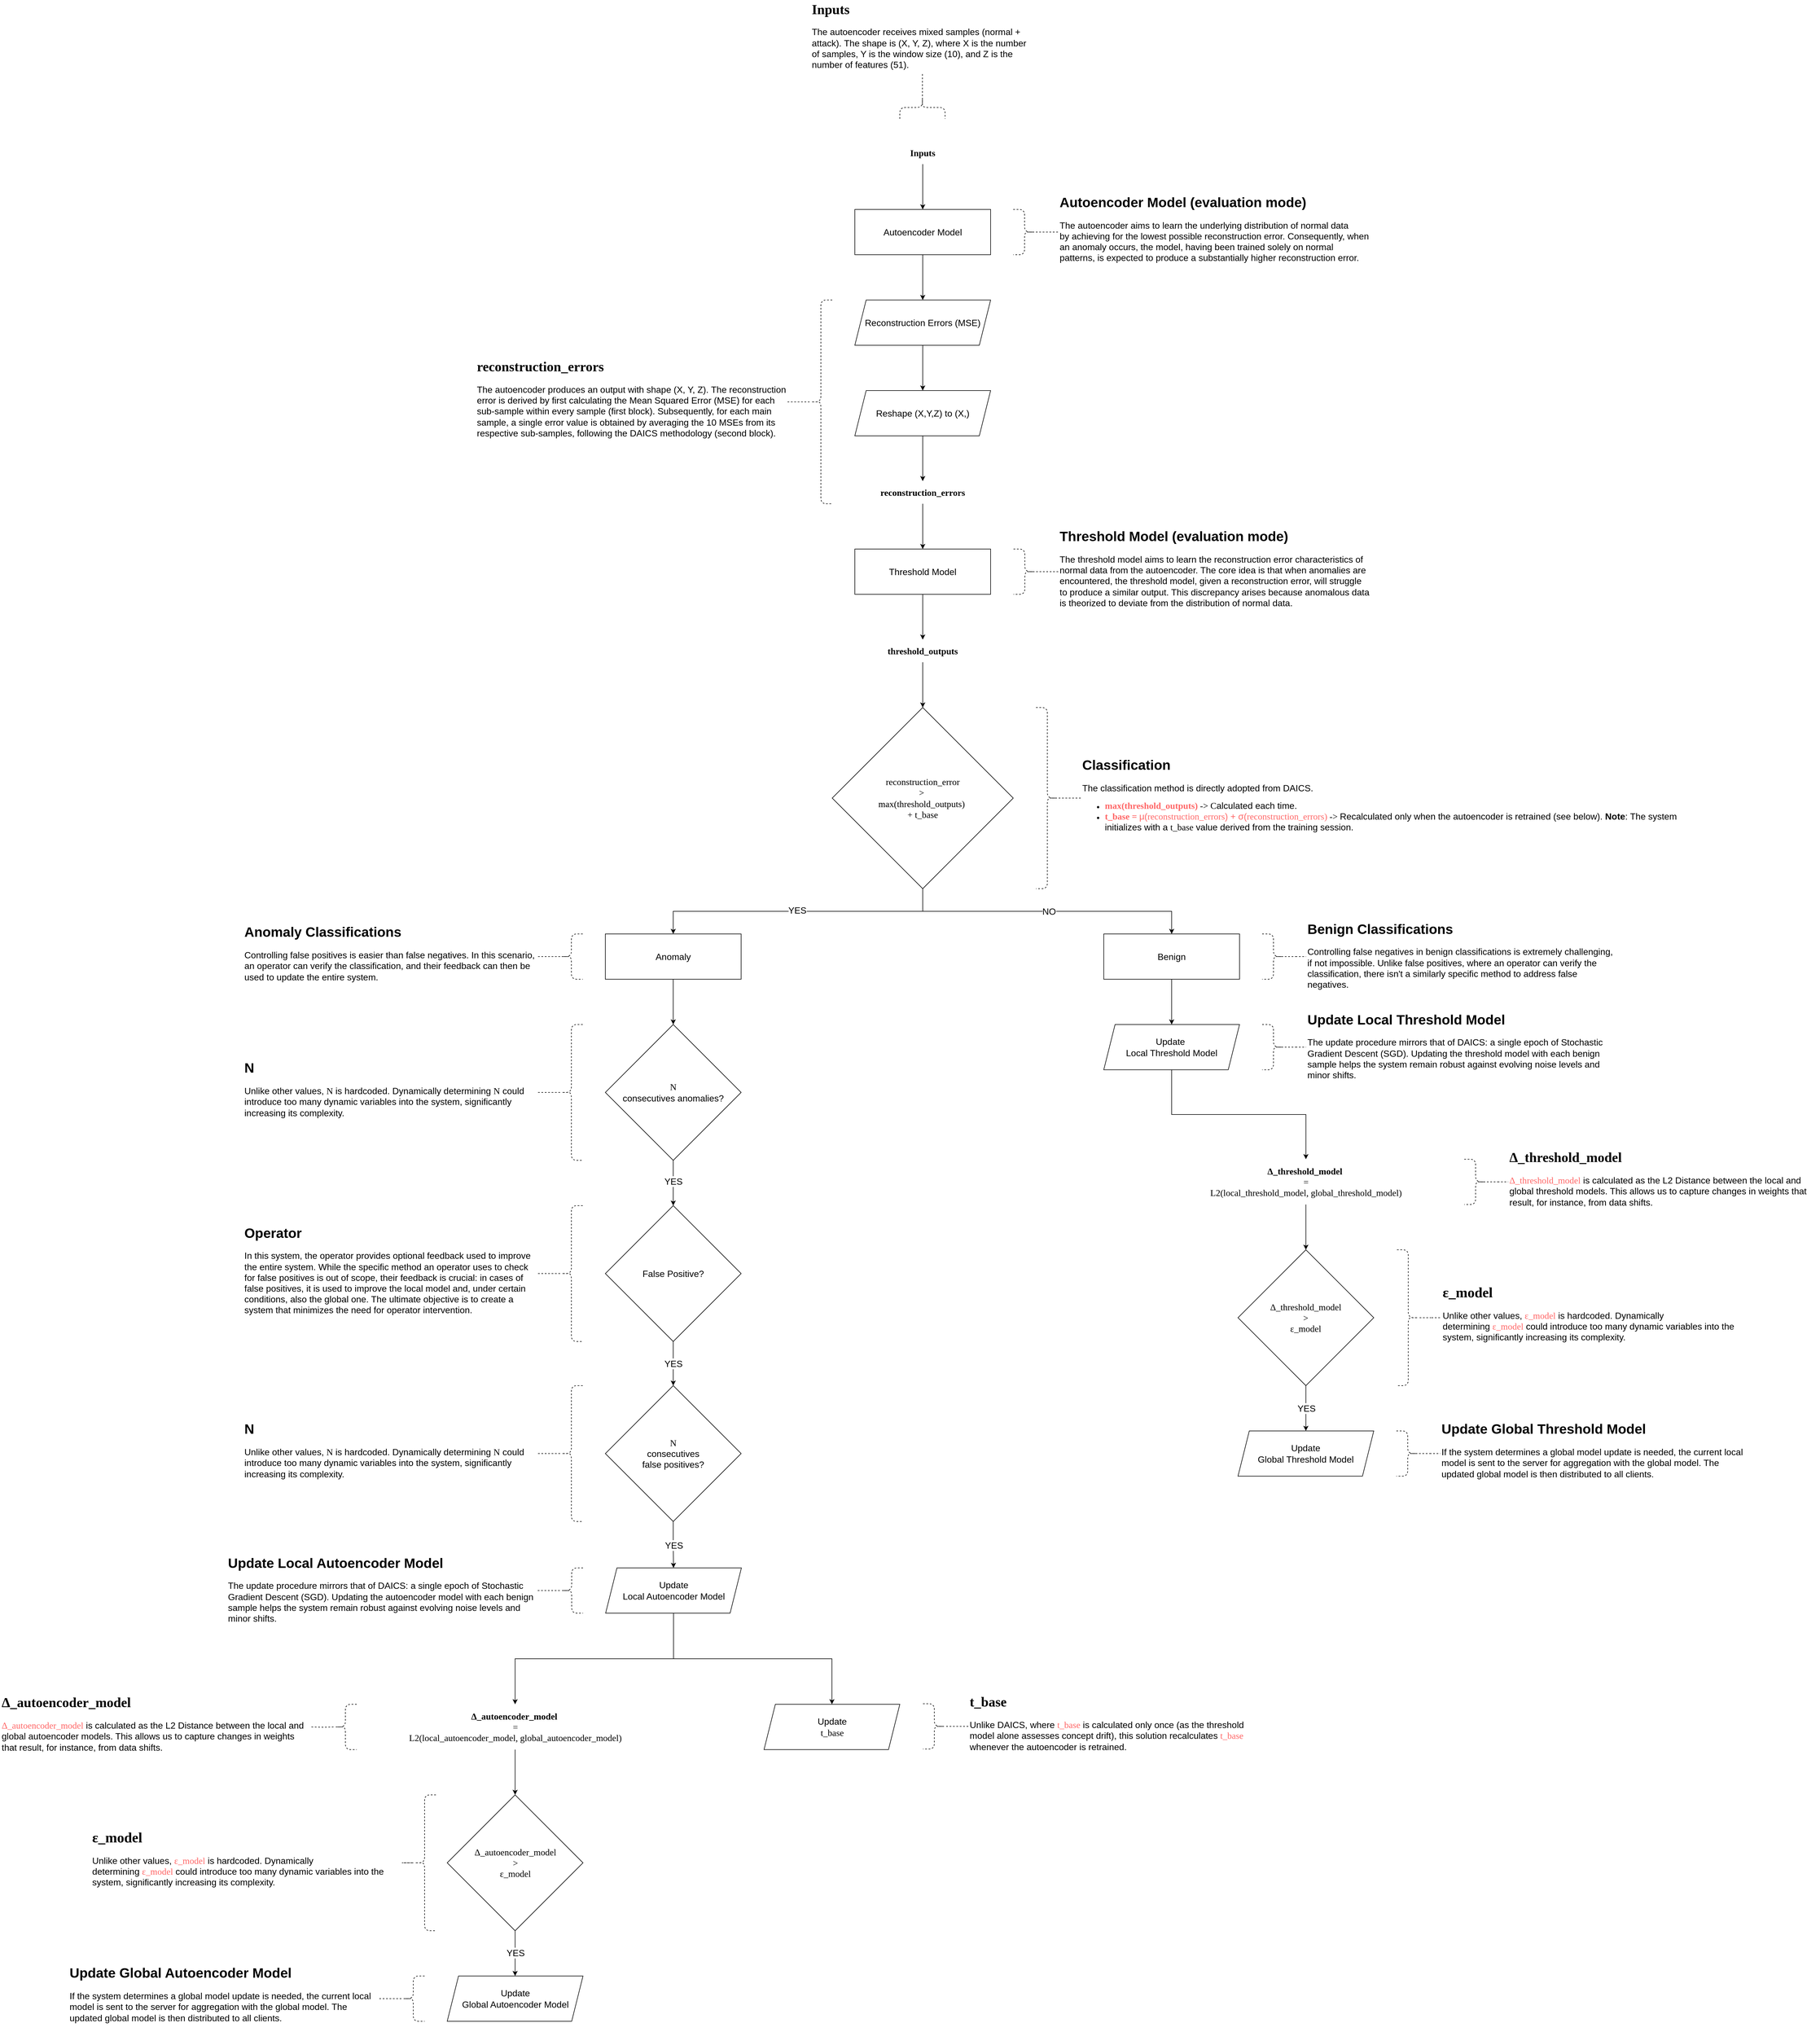 <mxfile version="26.0.6">
  <diagram name="Page-1" id="iTcKblv_Ajy99_gno5pj">
    <mxGraphModel dx="9022" dy="3164" grid="0" gridSize="10" guides="1" tooltips="1" connect="1" arrows="1" fold="1" page="0" pageScale="1" pageWidth="850" pageHeight="1100" background="light-dark(#FFFFFF,#0D1117)" math="0" shadow="0">
      <root>
        <mxCell id="0" />
        <mxCell id="1" parent="0" />
        <mxCell id="DDEnpmRq-jySMfK6d3gm-47" value="" style="edgeStyle=orthogonalEdgeStyle;rounded=0;orthogonalLoop=1;jettySize=auto;html=1;strokeColor=light-dark(#000000,#FFFFFF);" edge="1" parent="1" source="DDEnpmRq-jySMfK6d3gm-1" target="DDEnpmRq-jySMfK6d3gm-8">
          <mxGeometry relative="1" as="geometry" />
        </mxCell>
        <mxCell id="DDEnpmRq-jySMfK6d3gm-1" value="&lt;font style=&quot;font-size: 16px;&quot;&gt;Autoencoder Model&lt;/font&gt;" style="rounded=0;whiteSpace=wrap;html=1;fillColor=light-dark(#FFFFFF,#0D1117);" vertex="1" parent="1">
          <mxGeometry x="40" y="760" width="240" height="80" as="geometry" />
        </mxCell>
        <mxCell id="DDEnpmRq-jySMfK6d3gm-52" style="edgeStyle=orthogonalEdgeStyle;rounded=0;orthogonalLoop=1;jettySize=auto;html=1;exitX=0.5;exitY=1;exitDx=0;exitDy=0;entryX=0.5;entryY=0;entryDx=0;entryDy=0;strokeColor=light-dark(#000000,#FFFFFF);" edge="1" parent="1" source="DDEnpmRq-jySMfK6d3gm-2" target="DDEnpmRq-jySMfK6d3gm-22">
          <mxGeometry relative="1" as="geometry" />
        </mxCell>
        <mxCell id="DDEnpmRq-jySMfK6d3gm-2" value="&lt;font style=&quot;font-size: 16px;&quot;&gt;Threshold Model&lt;/font&gt;" style="rounded=0;whiteSpace=wrap;html=1;fillColor=light-dark(#FFFFFF,#0D1117);" vertex="1" parent="1">
          <mxGeometry x="40" y="1360" width="240" height="80" as="geometry" />
        </mxCell>
        <mxCell id="DDEnpmRq-jySMfK6d3gm-3" value="&lt;h1 style=&quot;margin-top: 0px;&quot;&gt;&lt;b style=&quot;font-family: &amp;quot;Lucida Console&amp;quot;; text-align: center;&quot;&gt;&lt;font&gt;reconstruction_errors&lt;/font&gt;&lt;/b&gt;&lt;/h1&gt;&lt;p style=&quot;&quot;&gt;&lt;font style=&quot;font-size: 16px;&quot;&gt;The autoencoder produces an output with shape (X, Y, Z).&amp;nbsp;&lt;/font&gt;&lt;span style=&quot;font-size: 16px; background-color: transparent; color: light-dark(rgb(0, 0, 0), rgb(255, 255, 255));&quot;&gt;The reconstruction error is derived by first calculating the Mean Squared Error (MSE) for each sub-sample within every sample (first block). Subsequently, for each main sample, a single error value is obtained by averaging the 10 MSEs from its respective sub-samples, following the DAICS methodology (second block).&lt;/span&gt;&lt;/p&gt;" style="text;html=1;whiteSpace=wrap;overflow=hidden;rounded=0;verticalAlign=middle;" vertex="1" parent="1">
          <mxGeometry x="-630" y="980" width="550" height="240" as="geometry" />
        </mxCell>
        <mxCell id="DDEnpmRq-jySMfK6d3gm-5" value="&lt;h1 style=&quot;margin-top: 0px;&quot;&gt;Threshold Model (evaluation mode)&lt;/h1&gt;&lt;p style=&quot;&quot;&gt;&lt;font style=&quot;font-size: 16px;&quot;&gt;The threshold model aims to learn the reconstruction error characteristics of normal data from the autoencoder. The core idea is that when anomalies are encountered, the threshold model, given a reconstruction error, will struggle to produce a similar output. This discrepancy arises because anomalous data is theorized to deviate from the distribution of normal data.&lt;/font&gt;&lt;/p&gt;" style="text;html=1;whiteSpace=wrap;overflow=hidden;rounded=0;verticalAlign=middle;" vertex="1" parent="1">
          <mxGeometry x="400" y="1320" width="550" height="160" as="geometry" />
        </mxCell>
        <mxCell id="DDEnpmRq-jySMfK6d3gm-6" value="&lt;h1 style=&quot;margin-top: 0px;&quot;&gt;Autoencoder Model (evaluation mode)&lt;/h1&gt;&lt;p style=&quot;&quot;&gt;&lt;font style=&quot;font-size: 16px;&quot;&gt;The autoencoder aims to learn the underlying distribution of normal data by&amp;nbsp;&lt;/font&gt;&lt;span style=&quot;font-size: 16px; background-color: transparent; color: light-dark(rgb(0, 0, 0), rgb(255, 255, 255));&quot;&gt;achieving&lt;/span&gt;&lt;span style=&quot;font-size: 16px; background-color: transparent; color: light-dark(rgb(0, 0, 0), rgb(255, 255, 255));&quot;&gt;&amp;nbsp;for the lowest possible reconstruction error. Consequently, when an anomaly occurs, the model, having been trained solely on normal patterns, is expected to produce a substantially higher reconstruction error.&lt;/span&gt;&lt;/p&gt;" style="text;html=1;whiteSpace=wrap;overflow=hidden;rounded=0;verticalAlign=middle;" vertex="1" parent="1">
          <mxGeometry x="400" y="720" width="550" height="160" as="geometry" />
        </mxCell>
        <mxCell id="DDEnpmRq-jySMfK6d3gm-55" style="edgeStyle=orthogonalEdgeStyle;rounded=0;orthogonalLoop=1;jettySize=auto;html=1;exitX=0.5;exitY=1;exitDx=0;exitDy=0;entryX=0.5;entryY=0;entryDx=0;entryDy=0;strokeColor=light-dark(#000000,#FFFFFF);" edge="1" parent="1" source="DDEnpmRq-jySMfK6d3gm-7" target="DDEnpmRq-jySMfK6d3gm-33">
          <mxGeometry relative="1" as="geometry" />
        </mxCell>
        <mxCell id="DDEnpmRq-jySMfK6d3gm-56" value="&lt;font style=&quot;font-size: 16px;&quot;&gt;YES&lt;/font&gt;" style="edgeLabel;html=1;align=center;verticalAlign=middle;resizable=0;points=[];" vertex="1" connectable="0" parent="DDEnpmRq-jySMfK6d3gm-55">
          <mxGeometry x="0.006" y="-2" relative="1" as="geometry">
            <mxPoint as="offset" />
          </mxGeometry>
        </mxCell>
        <mxCell id="DDEnpmRq-jySMfK6d3gm-57" style="edgeStyle=orthogonalEdgeStyle;rounded=0;orthogonalLoop=1;jettySize=auto;html=1;exitX=0.5;exitY=1;exitDx=0;exitDy=0;entryX=0.5;entryY=0;entryDx=0;entryDy=0;strokeColor=light-dark(#000000,#FFFFFF);" edge="1" parent="1" source="DDEnpmRq-jySMfK6d3gm-7" target="DDEnpmRq-jySMfK6d3gm-32">
          <mxGeometry relative="1" as="geometry" />
        </mxCell>
        <mxCell id="DDEnpmRq-jySMfK6d3gm-59" value="&lt;font style=&quot;font-size: 16px;&quot;&gt;NO&lt;/font&gt;" style="edgeLabel;html=1;align=center;verticalAlign=middle;resizable=0;points=[];" vertex="1" connectable="0" parent="DDEnpmRq-jySMfK6d3gm-57">
          <mxGeometry x="0.011" relative="1" as="geometry">
            <mxPoint as="offset" />
          </mxGeometry>
        </mxCell>
        <mxCell id="DDEnpmRq-jySMfK6d3gm-7" value="&lt;font face=&quot;Lucida Console&quot; style=&quot;font-size: 16px;&quot;&gt;reconstruction_error&lt;/font&gt;&lt;div&gt;&lt;font face=&quot;Lucida Console&quot; style=&quot;font-size: 16px;&quot;&gt;&amp;gt;&amp;nbsp;&lt;/font&gt;&lt;/div&gt;&lt;div&gt;&lt;font face=&quot;Lucida Console&quot; style=&quot;font-size: 16px;&quot;&gt;max(threshold_outputs)&amp;nbsp;&lt;/font&gt;&lt;/div&gt;&lt;div&gt;&lt;font face=&quot;Lucida Console&quot; style=&quot;font-size: 16px;&quot;&gt;+ t_base&lt;/font&gt;&lt;/div&gt;" style="rhombus;whiteSpace=wrap;html=1;fillColor=light-dark(#FFFFFF,#0D1117);" vertex="1" parent="1">
          <mxGeometry y="1640" width="320" height="320" as="geometry" />
        </mxCell>
        <mxCell id="DDEnpmRq-jySMfK6d3gm-48" value="" style="edgeStyle=orthogonalEdgeStyle;rounded=0;orthogonalLoop=1;jettySize=auto;html=1;strokeColor=light-dark(#000000,#FFFFFF);" edge="1" parent="1" source="DDEnpmRq-jySMfK6d3gm-8" target="DDEnpmRq-jySMfK6d3gm-19">
          <mxGeometry relative="1" as="geometry" />
        </mxCell>
        <mxCell id="DDEnpmRq-jySMfK6d3gm-8" value="&lt;font style=&quot;font-size: 16px;&quot;&gt;Reconstruction Errors (MSE)&lt;/font&gt;" style="shape=parallelogram;perimeter=parallelogramPerimeter;whiteSpace=wrap;html=1;fixedSize=1;fillColor=light-dark(#FFFFFF,#0D1117);" vertex="1" parent="1">
          <mxGeometry x="40" y="920" width="240" height="80" as="geometry" />
        </mxCell>
        <mxCell id="DDEnpmRq-jySMfK6d3gm-10" value="&lt;h1 style=&quot;margin-top: 0px;&quot;&gt;&lt;b style=&quot;font-family: &amp;quot;Lucida Console&amp;quot;; text-align: center;&quot;&gt;&lt;font&gt;Inputs&lt;/font&gt;&lt;/b&gt;&lt;/h1&gt;&lt;p style=&quot;&quot;&gt;&lt;font style=&quot;font-size: 16px;&quot;&gt;The autoencoder receives mixed samples (normal + attack).&amp;nbsp;&lt;/font&gt;&lt;span style=&quot;font-size: 16px; background-color: transparent; color: light-dark(rgb(0, 0, 0), rgb(255, 255, 255));&quot;&gt;The shape is (X, Y, Z), where X is the number of samples, Y is the window size (10), and Z is the number of features (51).&lt;/span&gt;&lt;/p&gt;" style="text;html=1;whiteSpace=wrap;overflow=hidden;rounded=0;verticalAlign=middle;" vertex="1" parent="1">
          <mxGeometry x="-38" y="390" width="395" height="129.87" as="geometry" />
        </mxCell>
        <mxCell id="DDEnpmRq-jySMfK6d3gm-46" value="" style="edgeStyle=orthogonalEdgeStyle;rounded=0;orthogonalLoop=1;jettySize=auto;html=1;strokeColor=light-dark(#000000,#FFFFFF);" edge="1" parent="1" source="DDEnpmRq-jySMfK6d3gm-12" target="DDEnpmRq-jySMfK6d3gm-1">
          <mxGeometry relative="1" as="geometry" />
        </mxCell>
        <mxCell id="DDEnpmRq-jySMfK6d3gm-12" value="&lt;font face=&quot;Lucida Console&quot; style=&quot;font-size: 16px;&quot;&gt;&lt;b&gt;Inputs&lt;/b&gt;&lt;/font&gt;" style="text;html=1;align=center;verticalAlign=middle;whiteSpace=wrap;rounded=0;" vertex="1" parent="1">
          <mxGeometry x="40" y="640" width="240" height="40" as="geometry" />
        </mxCell>
        <mxCell id="DDEnpmRq-jySMfK6d3gm-49" value="" style="edgeStyle=orthogonalEdgeStyle;rounded=0;orthogonalLoop=1;jettySize=auto;html=1;strokeColor=light-dark(#000000,#FFFFFF);" edge="1" parent="1" source="DDEnpmRq-jySMfK6d3gm-19" target="DDEnpmRq-jySMfK6d3gm-23">
          <mxGeometry relative="1" as="geometry" />
        </mxCell>
        <mxCell id="DDEnpmRq-jySMfK6d3gm-19" value="&lt;font style=&quot;font-size: 16px;&quot;&gt;Reshape (X,Y,Z) to (X,)&lt;/font&gt;" style="shape=parallelogram;perimeter=parallelogramPerimeter;whiteSpace=wrap;html=1;fixedSize=1;fillColor=light-dark(#FFFFFF,#0D1117);" vertex="1" parent="1">
          <mxGeometry x="40" y="1080" width="240" height="80" as="geometry" />
        </mxCell>
        <mxCell id="DDEnpmRq-jySMfK6d3gm-54" style="edgeStyle=orthogonalEdgeStyle;rounded=0;orthogonalLoop=1;jettySize=auto;html=1;exitX=0.5;exitY=1;exitDx=0;exitDy=0;strokeColor=light-dark(#000000,#FFFFFF);" edge="1" parent="1" source="DDEnpmRq-jySMfK6d3gm-22">
          <mxGeometry relative="1" as="geometry">
            <mxPoint x="160" y="1640" as="targetPoint" />
          </mxGeometry>
        </mxCell>
        <mxCell id="DDEnpmRq-jySMfK6d3gm-22" value="&lt;font face=&quot;Lucida Console&quot; style=&quot;font-size: 16px;&quot;&gt;&lt;b&gt;threshold_outputs&lt;/b&gt;&lt;/font&gt;" style="text;html=1;align=center;verticalAlign=middle;whiteSpace=wrap;rounded=0;" vertex="1" parent="1">
          <mxGeometry x="40" y="1520" width="240" height="40" as="geometry" />
        </mxCell>
        <mxCell id="DDEnpmRq-jySMfK6d3gm-51" style="edgeStyle=orthogonalEdgeStyle;rounded=0;orthogonalLoop=1;jettySize=auto;html=1;exitX=0.5;exitY=1;exitDx=0;exitDy=0;entryX=0.5;entryY=0;entryDx=0;entryDy=0;strokeColor=light-dark(#000000,#FFFFFF);" edge="1" parent="1" source="DDEnpmRq-jySMfK6d3gm-23" target="DDEnpmRq-jySMfK6d3gm-2">
          <mxGeometry relative="1" as="geometry" />
        </mxCell>
        <mxCell id="DDEnpmRq-jySMfK6d3gm-23" value="&lt;font face=&quot;Lucida Console&quot; style=&quot;font-size: 16px;&quot;&gt;&lt;b&gt;reconstruction_errors&lt;/b&gt;&lt;/font&gt;" style="text;html=1;align=center;verticalAlign=middle;whiteSpace=wrap;rounded=0;" vertex="1" parent="1">
          <mxGeometry x="40" y="1240" width="240" height="40" as="geometry" />
        </mxCell>
        <mxCell id="DDEnpmRq-jySMfK6d3gm-60" value="" style="edgeStyle=orthogonalEdgeStyle;rounded=0;orthogonalLoop=1;jettySize=auto;html=1;strokeColor=light-dark(#000000,#FFFFFF);" edge="1" parent="1" source="DDEnpmRq-jySMfK6d3gm-32" target="DDEnpmRq-jySMfK6d3gm-42">
          <mxGeometry relative="1" as="geometry" />
        </mxCell>
        <mxCell id="DDEnpmRq-jySMfK6d3gm-32" value="&lt;font style=&quot;font-size: 16px;&quot;&gt;Benign&lt;/font&gt;" style="rounded=0;whiteSpace=wrap;html=1;fillColor=light-dark(#FFFFFF,#0D1117);" vertex="1" parent="1">
          <mxGeometry x="480" y="2040" width="240" height="80" as="geometry" />
        </mxCell>
        <mxCell id="DDEnpmRq-jySMfK6d3gm-68" value="" style="edgeStyle=orthogonalEdgeStyle;rounded=0;orthogonalLoop=1;jettySize=auto;html=1;strokeColor=light-dark(#000000,#FFFFFF);" edge="1" parent="1" source="DDEnpmRq-jySMfK6d3gm-33" target="DDEnpmRq-jySMfK6d3gm-65">
          <mxGeometry relative="1" as="geometry" />
        </mxCell>
        <mxCell id="DDEnpmRq-jySMfK6d3gm-33" value="&lt;font style=&quot;font-size: 16px;&quot;&gt;Anomaly&lt;/font&gt;" style="rounded=0;whiteSpace=wrap;html=1;fillColor=light-dark(#FFFFFF,#0D1117);" vertex="1" parent="1">
          <mxGeometry x="-401" y="2040" width="240" height="80" as="geometry" />
        </mxCell>
        <mxCell id="DDEnpmRq-jySMfK6d3gm-63" value="" style="edgeStyle=orthogonalEdgeStyle;rounded=0;orthogonalLoop=1;jettySize=auto;html=1;strokeColor=light-dark(#000000,#FFFFFF);" edge="1" parent="1" source="DDEnpmRq-jySMfK6d3gm-38" target="DDEnpmRq-jySMfK6d3gm-45">
          <mxGeometry relative="1" as="geometry" />
        </mxCell>
        <mxCell id="DDEnpmRq-jySMfK6d3gm-64" value="&lt;font style=&quot;font-size: 16px;&quot;&gt;YES&lt;/font&gt;" style="edgeLabel;html=1;align=center;verticalAlign=middle;resizable=0;points=[];" vertex="1" connectable="0" parent="DDEnpmRq-jySMfK6d3gm-63">
          <mxGeometry x="0.005" relative="1" as="geometry">
            <mxPoint as="offset" />
          </mxGeometry>
        </mxCell>
        <mxCell id="DDEnpmRq-jySMfK6d3gm-38" value="&lt;span style=&quot;font-size: 16px;&quot;&gt;&lt;font face=&quot;Lucida Console&quot;&gt;Δ_threshold_model&lt;/font&gt;&lt;/span&gt;&lt;div&gt;&lt;span style=&quot;font-size: 16px;&quot;&gt;&lt;font face=&quot;Lucida Console&quot;&gt;&amp;gt;&lt;/font&gt;&lt;/span&gt;&lt;div&gt;&lt;span style=&quot;font-size: 16px;&quot;&gt;&lt;font face=&quot;Lucida Console&quot;&gt;ε_model&lt;/font&gt;&lt;/span&gt;&lt;/div&gt;&lt;/div&gt;" style="rhombus;whiteSpace=wrap;html=1;fillColor=light-dark(#FFFFFF,#0D1117);" vertex="1" parent="1">
          <mxGeometry x="717.25" y="2598" width="240" height="240" as="geometry" />
        </mxCell>
        <mxCell id="DDEnpmRq-jySMfK6d3gm-61" value="" style="edgeStyle=orthogonalEdgeStyle;rounded=0;orthogonalLoop=1;jettySize=auto;html=1;strokeColor=light-dark(#000000,#FFFFFF);" edge="1" parent="1" source="DDEnpmRq-jySMfK6d3gm-42" target="DDEnpmRq-jySMfK6d3gm-44">
          <mxGeometry relative="1" as="geometry" />
        </mxCell>
        <mxCell id="DDEnpmRq-jySMfK6d3gm-42" value="&lt;font style=&quot;font-size: 16px;&quot;&gt;Update&amp;nbsp;&lt;/font&gt;&lt;div&gt;&lt;font style=&quot;font-size: 16px;&quot;&gt;Local Threshold Model&lt;/font&gt;&lt;/div&gt;" style="shape=parallelogram;perimeter=parallelogramPerimeter;whiteSpace=wrap;html=1;fixedSize=1;fillColor=light-dark(#FFFFFF,#0D1117);" vertex="1" parent="1">
          <mxGeometry x="480" y="2200" width="240" height="80" as="geometry" />
        </mxCell>
        <mxCell id="DDEnpmRq-jySMfK6d3gm-62" value="" style="edgeStyle=orthogonalEdgeStyle;rounded=0;orthogonalLoop=1;jettySize=auto;html=1;strokeColor=light-dark(#000000,#FFFFFF);" edge="1" parent="1" source="DDEnpmRq-jySMfK6d3gm-44" target="DDEnpmRq-jySMfK6d3gm-38">
          <mxGeometry relative="1" as="geometry" />
        </mxCell>
        <mxCell id="DDEnpmRq-jySMfK6d3gm-44" value="&lt;span style=&quot;font-family: &amp;quot;Lucida Console&amp;quot;; font-size: 16px;&quot;&gt;&lt;b&gt;Δ_threshold_model&lt;/b&gt;&amp;nbsp;&lt;/span&gt;&lt;div&gt;&lt;span style=&quot;font-family: &amp;quot;Lucida Console&amp;quot;; font-size: 16px;&quot;&gt;=&lt;/span&gt;&lt;/div&gt;&lt;div&gt;&lt;span style=&quot;font-family: &amp;quot;Lucida Console&amp;quot;; font-size: 16px;&quot;&gt;L2(local_threshold_model, global_threshold_model)&lt;/span&gt;&lt;/div&gt;" style="text;html=1;align=center;verticalAlign=middle;whiteSpace=wrap;rounded=0;" vertex="1" parent="1">
          <mxGeometry x="599.75" y="2438" width="475" height="80" as="geometry" />
        </mxCell>
        <mxCell id="DDEnpmRq-jySMfK6d3gm-45" value="&lt;font style=&quot;font-size: 16px;&quot;&gt;Update&lt;/font&gt;&lt;div&gt;&lt;font style=&quot;font-size: 16px;&quot;&gt;Global Threshold Model&lt;/font&gt;&lt;/div&gt;" style="shape=parallelogram;perimeter=parallelogramPerimeter;whiteSpace=wrap;html=1;fixedSize=1;fillColor=light-dark(#FFFFFF,#0D1117);" vertex="1" parent="1">
          <mxGeometry x="717.25" y="2918" width="240" height="80" as="geometry" />
        </mxCell>
        <mxCell id="DDEnpmRq-jySMfK6d3gm-69" value="" style="edgeStyle=orthogonalEdgeStyle;rounded=0;orthogonalLoop=1;jettySize=auto;html=1;strokeColor=light-dark(#000000,#FFFFFF);" edge="1" parent="1" source="DDEnpmRq-jySMfK6d3gm-65" target="DDEnpmRq-jySMfK6d3gm-66">
          <mxGeometry relative="1" as="geometry" />
        </mxCell>
        <mxCell id="DDEnpmRq-jySMfK6d3gm-89" value="&lt;font style=&quot;font-size: 16px;&quot;&gt;YES&lt;/font&gt;" style="edgeLabel;html=1;align=center;verticalAlign=middle;resizable=0;points=[];" vertex="1" connectable="0" parent="DDEnpmRq-jySMfK6d3gm-69">
          <mxGeometry x="-0.09" relative="1" as="geometry">
            <mxPoint as="offset" />
          </mxGeometry>
        </mxCell>
        <mxCell id="DDEnpmRq-jySMfK6d3gm-65" value="&lt;span style=&quot;font-size: 16px;&quot;&gt;&lt;font face=&quot;Lucida Console&quot;&gt;N&lt;/font&gt;&lt;/span&gt;&lt;div&gt;&lt;span style=&quot;font-size: 16px;&quot;&gt;&lt;font face=&quot;Helvetica&quot;&gt;consecutives anomalies?&lt;/font&gt;&lt;/span&gt;&lt;/div&gt;" style="rhombus;whiteSpace=wrap;html=1;fillColor=light-dark(#FFFFFF,#0D1117);" vertex="1" parent="1">
          <mxGeometry x="-401" y="2200" width="240" height="240" as="geometry" />
        </mxCell>
        <mxCell id="DDEnpmRq-jySMfK6d3gm-199" value="" style="edgeStyle=orthogonalEdgeStyle;rounded=0;orthogonalLoop=1;jettySize=auto;html=1;strokeColor=light-dark(#000000,#FFFFFF);" edge="1" parent="1" source="DDEnpmRq-jySMfK6d3gm-66" target="DDEnpmRq-jySMfK6d3gm-198">
          <mxGeometry relative="1" as="geometry" />
        </mxCell>
        <mxCell id="DDEnpmRq-jySMfK6d3gm-200" value="&lt;font style=&quot;font-size: 16px;&quot;&gt;YES&lt;/font&gt;" style="edgeLabel;html=1;align=center;verticalAlign=middle;resizable=0;points=[];" vertex="1" connectable="0" parent="DDEnpmRq-jySMfK6d3gm-199">
          <mxGeometry x="-0.006" relative="1" as="geometry">
            <mxPoint as="offset" />
          </mxGeometry>
        </mxCell>
        <mxCell id="DDEnpmRq-jySMfK6d3gm-66" value="&lt;span style=&quot;font-size: 16px;&quot;&gt;False Positive?&lt;/span&gt;" style="rhombus;whiteSpace=wrap;html=1;fillColor=light-dark(#FFFFFF,#0D1117);" vertex="1" parent="1">
          <mxGeometry x="-401" y="2520" width="240" height="240" as="geometry" />
        </mxCell>
        <mxCell id="DDEnpmRq-jySMfK6d3gm-79" value="" style="edgeStyle=orthogonalEdgeStyle;rounded=0;orthogonalLoop=1;jettySize=auto;html=1;dashed=1;endArrow=none;endFill=0;strokeColor=light-dark(#000000,#FFFFFF);" edge="1" parent="1" source="DDEnpmRq-jySMfK6d3gm-67" target="DDEnpmRq-jySMfK6d3gm-70">
          <mxGeometry relative="1" as="geometry" />
        </mxCell>
        <mxCell id="DDEnpmRq-jySMfK6d3gm-67" value="" style="shape=curlyBracket;whiteSpace=wrap;html=1;rounded=1;labelPosition=left;verticalLabelPosition=middle;align=right;verticalAlign=middle;dashed=1;strokeColor=light-dark(#000000,#FFFFFF);" vertex="1" parent="1">
          <mxGeometry x="-481" y="2520" width="40" height="240" as="geometry" />
        </mxCell>
        <mxCell id="DDEnpmRq-jySMfK6d3gm-70" value="&lt;h1 style=&quot;margin-top: 0px;&quot;&gt;Operator&lt;/h1&gt;&lt;p style=&quot;&quot;&gt;&lt;span style=&quot;font-size: 16px;&quot;&gt;In this system, the operator provides optional feedback used to improve the entire system. While the specific method an operator uses to check for false positives is out of scope, their feedback is crucial: in cases of false positives, it is used to improve the local model and, under certain conditions, also the global one. The ultimate objective is to create a system that minimizes the need for operator intervention.&lt;/span&gt;&lt;/p&gt;" style="text;html=1;align=left;verticalAlign=middle;whiteSpace=wrap;rounded=0;" vertex="1" parent="1">
          <mxGeometry x="-1041" y="2520" width="520" height="240" as="geometry" />
        </mxCell>
        <mxCell id="DDEnpmRq-jySMfK6d3gm-85" value="" style="edgeStyle=orthogonalEdgeStyle;rounded=0;orthogonalLoop=1;jettySize=auto;html=1;strokeColor=light-dark(#000000,#FFFFFF);" edge="1" parent="1" source="DDEnpmRq-jySMfK6d3gm-71" target="DDEnpmRq-jySMfK6d3gm-81">
          <mxGeometry relative="1" as="geometry" />
        </mxCell>
        <mxCell id="DDEnpmRq-jySMfK6d3gm-190" style="edgeStyle=orthogonalEdgeStyle;rounded=0;orthogonalLoop=1;jettySize=auto;html=1;exitX=0.5;exitY=1;exitDx=0;exitDy=0;strokeColor=light-dark(#000000,#FFFFFF);" edge="1" parent="1" source="DDEnpmRq-jySMfK6d3gm-71" target="DDEnpmRq-jySMfK6d3gm-191">
          <mxGeometry relative="1" as="geometry">
            <mxPoint x="-0.5" y="3401" as="targetPoint" />
          </mxGeometry>
        </mxCell>
        <mxCell id="DDEnpmRq-jySMfK6d3gm-71" value="&lt;font style=&quot;font-size: 16px;&quot;&gt;Update&lt;/font&gt;&lt;div&gt;&lt;font style=&quot;font-size: 16px;&quot;&gt;Local Autoencoder Model&lt;/font&gt;&lt;/div&gt;" style="shape=parallelogram;perimeter=parallelogramPerimeter;whiteSpace=wrap;html=1;fixedSize=1;fillColor=light-dark(#FFFFFF,#0D1117);" vertex="1" parent="1">
          <mxGeometry x="-400.5" y="3160" width="240" height="80" as="geometry" />
        </mxCell>
        <mxCell id="DDEnpmRq-jySMfK6d3gm-76" value="" style="edgeStyle=orthogonalEdgeStyle;rounded=0;orthogonalLoop=1;jettySize=auto;html=1;strokeColor=light-dark(#000000,#FFFFFF);dashed=1;endArrow=none;endFill=0;" edge="1" parent="1" source="DDEnpmRq-jySMfK6d3gm-72" target="DDEnpmRq-jySMfK6d3gm-3">
          <mxGeometry relative="1" as="geometry" />
        </mxCell>
        <mxCell id="DDEnpmRq-jySMfK6d3gm-72" value="" style="shape=curlyBracket;whiteSpace=wrap;html=1;rounded=1;labelPosition=left;verticalLabelPosition=middle;align=right;verticalAlign=middle;dashed=1;strokeColor=light-dark(#000000,#FFFFFF);" vertex="1" parent="1">
          <mxGeometry x="-40" y="920" width="40" height="360" as="geometry" />
        </mxCell>
        <mxCell id="DDEnpmRq-jySMfK6d3gm-77" value="" style="edgeStyle=orthogonalEdgeStyle;rounded=0;orthogonalLoop=1;jettySize=auto;html=1;endArrow=none;endFill=0;dashed=1;strokeColor=light-dark(#000000,#FFFFFF);" edge="1" parent="1" source="DDEnpmRq-jySMfK6d3gm-73" target="DDEnpmRq-jySMfK6d3gm-6">
          <mxGeometry relative="1" as="geometry" />
        </mxCell>
        <mxCell id="DDEnpmRq-jySMfK6d3gm-73" value="" style="shape=curlyBracket;whiteSpace=wrap;html=1;rounded=1;flipH=1;labelPosition=right;verticalLabelPosition=middle;align=left;verticalAlign=middle;dashed=1;strokeColor=light-dark(#000000,#FFFFFF);" vertex="1" parent="1">
          <mxGeometry x="320" y="760" width="40" height="80" as="geometry" />
        </mxCell>
        <mxCell id="DDEnpmRq-jySMfK6d3gm-78" value="" style="edgeStyle=orthogonalEdgeStyle;rounded=0;orthogonalLoop=1;jettySize=auto;html=1;dashed=1;endArrow=none;endFill=0;strokeColor=light-dark(#000000,#FFFFFF);" edge="1" parent="1" source="DDEnpmRq-jySMfK6d3gm-74" target="DDEnpmRq-jySMfK6d3gm-5">
          <mxGeometry relative="1" as="geometry" />
        </mxCell>
        <mxCell id="DDEnpmRq-jySMfK6d3gm-74" value="" style="shape=curlyBracket;whiteSpace=wrap;html=1;rounded=1;flipH=1;labelPosition=right;verticalLabelPosition=middle;align=left;verticalAlign=middle;dashed=1;strokeColor=light-dark(#000000,#FFFFFF);" vertex="1" parent="1">
          <mxGeometry x="320.5" y="1360" width="40" height="80" as="geometry" />
        </mxCell>
        <mxCell id="DDEnpmRq-jySMfK6d3gm-80" value="" style="edgeStyle=orthogonalEdgeStyle;rounded=0;orthogonalLoop=1;jettySize=auto;html=1;endArrow=none;endFill=0;dashed=1;strokeColor=light-dark(#000000,#FFFFFF);" edge="1" parent="1" source="DDEnpmRq-jySMfK6d3gm-75" target="DDEnpmRq-jySMfK6d3gm-10">
          <mxGeometry relative="1" as="geometry" />
        </mxCell>
        <mxCell id="DDEnpmRq-jySMfK6d3gm-75" value="" style="shape=curlyBracket;whiteSpace=wrap;html=1;rounded=1;flipH=1;labelPosition=right;verticalLabelPosition=middle;align=left;verticalAlign=middle;direction=south;dashed=1;strokeColor=light-dark(#000000,#FFFFFF);" vertex="1" parent="1">
          <mxGeometry x="119.5" y="559.87" width="80" height="40" as="geometry" />
        </mxCell>
        <mxCell id="DDEnpmRq-jySMfK6d3gm-86" value="" style="edgeStyle=orthogonalEdgeStyle;rounded=0;orthogonalLoop=1;jettySize=auto;html=1;strokeColor=light-dark(#000000,#FFFFFF);" edge="1" parent="1" source="DDEnpmRq-jySMfK6d3gm-81" target="DDEnpmRq-jySMfK6d3gm-82">
          <mxGeometry relative="1" as="geometry" />
        </mxCell>
        <mxCell id="DDEnpmRq-jySMfK6d3gm-81" value="&lt;span style=&quot;font-family: &amp;quot;Lucida Console&amp;quot;; font-size: 16px;&quot;&gt;&lt;b&gt;Δ_autoencoder_model&lt;/b&gt;&amp;nbsp;&lt;/span&gt;&lt;div&gt;&lt;span style=&quot;font-family: &amp;quot;Lucida Console&amp;quot;; font-size: 16px;&quot;&gt;=&lt;/span&gt;&lt;/div&gt;&lt;div&gt;&lt;span style=&quot;font-family: &amp;quot;Lucida Console&amp;quot;; font-size: 16px;&quot;&gt;L2(local_autoencoder_model, global_autoencoder_model)&lt;/span&gt;&lt;/div&gt;" style="text;html=1;align=center;verticalAlign=middle;whiteSpace=wrap;rounded=0;" vertex="1" parent="1">
          <mxGeometry x="-840.5" y="3401" width="560" height="80" as="geometry" />
        </mxCell>
        <mxCell id="DDEnpmRq-jySMfK6d3gm-87" value="" style="edgeStyle=orthogonalEdgeStyle;rounded=0;orthogonalLoop=1;jettySize=auto;html=1;strokeColor=light-dark(#000000,#FFFFFF);" edge="1" parent="1" source="DDEnpmRq-jySMfK6d3gm-82" target="DDEnpmRq-jySMfK6d3gm-83">
          <mxGeometry relative="1" as="geometry" />
        </mxCell>
        <mxCell id="DDEnpmRq-jySMfK6d3gm-88" value="&lt;font style=&quot;font-size: 16px;&quot;&gt;YES&lt;/font&gt;" style="edgeLabel;html=1;align=center;verticalAlign=middle;resizable=0;points=[];" vertex="1" connectable="0" parent="DDEnpmRq-jySMfK6d3gm-87">
          <mxGeometry x="-0.019" relative="1" as="geometry">
            <mxPoint as="offset" />
          </mxGeometry>
        </mxCell>
        <mxCell id="DDEnpmRq-jySMfK6d3gm-82" value="&lt;span style=&quot;font-size: 16px;&quot;&gt;&lt;font face=&quot;Lucida Console&quot;&gt;Δ_autoencoder_model&lt;/font&gt;&lt;/span&gt;&lt;div&gt;&lt;span style=&quot;font-size: 16px;&quot;&gt;&lt;font face=&quot;Lucida Console&quot;&gt;&amp;gt;&lt;/font&gt;&lt;/span&gt;&lt;div&gt;&lt;span style=&quot;font-size: 16px;&quot;&gt;&lt;font face=&quot;Lucida Console&quot;&gt;ε_model&lt;/font&gt;&lt;/span&gt;&lt;/div&gt;&lt;/div&gt;" style="rhombus;whiteSpace=wrap;html=1;fillColor=light-dark(#FFFFFF,#0D1117);" vertex="1" parent="1">
          <mxGeometry x="-680.5" y="3561" width="240" height="240" as="geometry" />
        </mxCell>
        <mxCell id="DDEnpmRq-jySMfK6d3gm-83" value="&lt;font style=&quot;font-size: 16px;&quot;&gt;Update&lt;/font&gt;&lt;div&gt;&lt;font style=&quot;font-size: 16px;&quot;&gt;Global Autoencoder Model&lt;/font&gt;&lt;/div&gt;" style="shape=parallelogram;perimeter=parallelogramPerimeter;whiteSpace=wrap;html=1;fixedSize=1;fillColor=light-dark(#FFFFFF,#0D1117);" vertex="1" parent="1">
          <mxGeometry x="-680.5" y="3881" width="240" height="80" as="geometry" />
        </mxCell>
        <mxCell id="DDEnpmRq-jySMfK6d3gm-98" value="&lt;h1 style=&quot;margin-top: 0px;&quot;&gt;Benign Classifications&lt;/h1&gt;&lt;p style=&quot;&quot;&gt;&lt;font style=&quot;font-size: 16px;&quot;&gt;Controlling false negatives in benign classifications is extremely challenging, if not impossible. Unlike false positives, where an operator can verify the classification, there isn&#39;t a similarly specific method to address false negatives.&lt;/font&gt;&lt;/p&gt;" style="text;html=1;whiteSpace=wrap;overflow=hidden;rounded=0;verticalAlign=middle;align=left;" vertex="1" parent="1">
          <mxGeometry x="837.5" y="2015" width="550" height="130" as="geometry" />
        </mxCell>
        <mxCell id="DDEnpmRq-jySMfK6d3gm-99" value="" style="edgeStyle=orthogonalEdgeStyle;rounded=0;orthogonalLoop=1;jettySize=auto;html=1;dashed=1;endArrow=none;endFill=0;strokeColor=light-dark(#000000,#FFFFFF);" edge="1" parent="1" source="DDEnpmRq-jySMfK6d3gm-100" target="DDEnpmRq-jySMfK6d3gm-98">
          <mxGeometry relative="1" as="geometry" />
        </mxCell>
        <mxCell id="DDEnpmRq-jySMfK6d3gm-100" value="" style="shape=curlyBracket;whiteSpace=wrap;html=1;rounded=1;flipH=1;labelPosition=right;verticalLabelPosition=middle;align=left;verticalAlign=middle;dashed=1;strokeColor=light-dark(#000000,#FFFFFF);" vertex="1" parent="1">
          <mxGeometry x="760" y="2040" width="40" height="80" as="geometry" />
        </mxCell>
        <mxCell id="DDEnpmRq-jySMfK6d3gm-101" value="&lt;h1 style=&quot;margin-top: 0px;&quot;&gt;N&lt;/h1&gt;&lt;p style=&quot;&quot;&gt;&lt;span style=&quot;font-size: 16px;&quot;&gt;Unlike other values, &lt;font style=&quot;color: light-dark(rgb(0, 0, 0), rgb(255, 102, 102));&quot; face=&quot;Lucida Console&quot;&gt;N&lt;/font&gt; is hardcoded. Dynamically determining &lt;font style=&quot;color: light-dark(rgb(0, 0, 0), rgb(255, 102, 102));&quot; face=&quot;Lucida Console&quot;&gt;N&lt;/font&gt; could introduce too many dynamic variables into the system, significantly increasing its complexity.&lt;/span&gt;&lt;/p&gt;" style="text;html=1;whiteSpace=wrap;overflow=hidden;rounded=0;verticalAlign=middle;" vertex="1" parent="1">
          <mxGeometry x="-1041" y="2240" width="520" height="160" as="geometry" />
        </mxCell>
        <mxCell id="DDEnpmRq-jySMfK6d3gm-102" value="" style="edgeStyle=orthogonalEdgeStyle;rounded=0;orthogonalLoop=1;jettySize=auto;html=1;strokeColor=light-dark(#000000,#FFFFFF);dashed=1;endArrow=none;endFill=0;" edge="1" parent="1" source="DDEnpmRq-jySMfK6d3gm-103" target="DDEnpmRq-jySMfK6d3gm-101">
          <mxGeometry relative="1" as="geometry" />
        </mxCell>
        <mxCell id="DDEnpmRq-jySMfK6d3gm-103" value="" style="shape=curlyBracket;whiteSpace=wrap;html=1;rounded=1;labelPosition=left;verticalLabelPosition=middle;align=right;verticalAlign=middle;dashed=1;strokeColor=light-dark(#000000,#FFFFFF);" vertex="1" parent="1">
          <mxGeometry x="-481" y="2200" width="40" height="240" as="geometry" />
        </mxCell>
        <mxCell id="DDEnpmRq-jySMfK6d3gm-104" value="&lt;h1 style=&quot;margin-top: 0px;&quot;&gt;Anomaly Classifications&lt;/h1&gt;&lt;p style=&quot;&quot;&gt;&lt;span style=&quot;font-size: 16px;&quot;&gt;Controlling false positives is easier than false negatives. In this scenario, an operator can verify the classification, and their feedback can then be used to update the entire system.&lt;/span&gt;&lt;/p&gt;" style="text;html=1;whiteSpace=wrap;overflow=hidden;rounded=0;verticalAlign=middle;" vertex="1" parent="1">
          <mxGeometry x="-1041" y="2000" width="520" height="160" as="geometry" />
        </mxCell>
        <mxCell id="DDEnpmRq-jySMfK6d3gm-105" value="" style="edgeStyle=orthogonalEdgeStyle;rounded=0;orthogonalLoop=1;jettySize=auto;html=1;strokeColor=light-dark(#000000,#FFFFFF);dashed=1;endArrow=none;endFill=0;" edge="1" parent="1" source="DDEnpmRq-jySMfK6d3gm-106" target="DDEnpmRq-jySMfK6d3gm-104">
          <mxGeometry relative="1" as="geometry" />
        </mxCell>
        <mxCell id="DDEnpmRq-jySMfK6d3gm-106" value="" style="shape=curlyBracket;whiteSpace=wrap;html=1;rounded=1;labelPosition=left;verticalLabelPosition=middle;align=right;verticalAlign=middle;dashed=1;strokeColor=light-dark(#000000,#FFFFFF);" vertex="1" parent="1">
          <mxGeometry x="-481" y="2040" width="40" height="80" as="geometry" />
        </mxCell>
        <mxCell id="DDEnpmRq-jySMfK6d3gm-107" value="&lt;h1 style=&quot;margin-top: 0px;&quot;&gt;Classification&lt;/h1&gt;&lt;p style=&quot;&quot;&gt;&lt;font style=&quot;font-size: 16px;&quot;&gt;The classification method is directly adopted from DAICS.&lt;/font&gt;&lt;/p&gt;&lt;p style=&quot;&quot;&gt;&lt;/p&gt;&lt;ul&gt;&lt;li&gt;&lt;font style=&quot;font-size: 16px;&quot;&gt;&lt;span style=&quot;font-family: &amp;quot;Lucida Console&amp;quot;; text-align: center;&quot;&gt;&lt;font style=&quot;color: rgb(255, 102, 102);&quot;&gt;&lt;b style=&quot;&quot;&gt;max(threshold_outputs)&lt;/b&gt;&lt;/font&gt; -&amp;gt; C&lt;/span&gt;&lt;span style=&quot;text-align: center;&quot;&gt;&lt;font face=&quot;Helvetica&quot;&gt;alculated each time.&lt;/font&gt;&lt;/span&gt;&lt;/font&gt;&lt;/li&gt;&lt;li style=&quot;text-align: left;&quot;&gt;&lt;font style=&quot;font-size: 16px;&quot;&gt;&lt;font style=&quot;color: rgb(255, 102, 102);&quot;&gt;&lt;font style=&quot;text-align: center;&quot; face=&quot;Lucida Console&quot;&gt;&lt;b style=&quot;&quot;&gt;&lt;font&gt;t_base&amp;nbsp;&lt;/font&gt;&lt;/b&gt;&lt;/font&gt;&lt;b style=&quot;text-align: center; background-color: transparent; font-family: &amp;quot;Lucida Console&amp;quot;;&quot;&gt;=&amp;nbsp;&lt;/b&gt;&lt;span style=&quot;text-align: center; background-color: transparent;&quot;&gt;μ(&lt;/span&gt;&lt;span style=&quot;text-align: center; background-color: transparent; font-family: &amp;quot;Lucida Console&amp;quot;;&quot;&gt;reconstruction_errors&lt;/span&gt;&lt;span style=&quot;text-align: center; background-color: transparent;&quot;&gt;)&amp;nbsp;&lt;/span&gt;&lt;span style=&quot;text-align: center; background-color: transparent;&quot;&gt;+&amp;nbsp;&lt;/span&gt;&lt;span style=&quot;text-align: center; background-color: transparent;&quot;&gt;σ(&lt;/span&gt;&lt;span style=&quot;text-align: center; background-color: transparent; font-family: &amp;quot;Lucida Console&amp;quot;;&quot;&gt;reconstruction_errors)&lt;/span&gt;&lt;/font&gt;&lt;span style=&quot;color: light-dark(rgb(0, 0, 0), rgb(255, 255, 255)); text-align: center; background-color: transparent; font-family: &amp;quot;Lucida Console&amp;quot;;&quot;&gt; &lt;/span&gt;&lt;span style=&quot;color: light-dark(rgb(0, 0, 0), rgb(255, 255, 255)); text-align: center; background-color: transparent;&quot;&gt;&lt;font face=&quot;Lucida Console&quot;&gt;-&amp;gt;&amp;nbsp;&lt;/font&gt;&lt;/span&gt;&lt;/font&gt;&lt;span style=&quot;font-size: 16px;&quot;&gt;Recalculated only when the autoencoder is retrained (see below).&amp;nbsp;&lt;b&gt;Note&lt;/b&gt;: The system initializes with a &lt;font style=&quot;color: light-dark(rgb(0, 0, 0), rgb(255, 102, 102));&quot; face=&quot;Lucida Console&quot;&gt;t_base&lt;/font&gt; value derived from the training session.&lt;/span&gt;&lt;/li&gt;&lt;/ul&gt;&lt;p&gt;&lt;/p&gt;" style="text;html=1;whiteSpace=wrap;overflow=hidden;rounded=0;verticalAlign=middle;align=left;" vertex="1" parent="1">
          <mxGeometry x="439.75" y="1720" width="1100.25" height="160" as="geometry" />
        </mxCell>
        <mxCell id="DDEnpmRq-jySMfK6d3gm-108" value="" style="edgeStyle=orthogonalEdgeStyle;rounded=0;orthogonalLoop=1;jettySize=auto;html=1;dashed=1;endArrow=none;endFill=0;strokeColor=light-dark(#000000,#FFFFFF);" edge="1" parent="1" source="DDEnpmRq-jySMfK6d3gm-109" target="DDEnpmRq-jySMfK6d3gm-107">
          <mxGeometry relative="1" as="geometry" />
        </mxCell>
        <mxCell id="DDEnpmRq-jySMfK6d3gm-109" value="" style="shape=curlyBracket;whiteSpace=wrap;html=1;rounded=1;flipH=1;labelPosition=right;verticalLabelPosition=middle;align=left;verticalAlign=middle;dashed=1;strokeColor=light-dark(#000000,#FFFFFF);" vertex="1" parent="1">
          <mxGeometry x="360.25" y="1640" width="40" height="320" as="geometry" />
        </mxCell>
        <mxCell id="DDEnpmRq-jySMfK6d3gm-110" value="&lt;h1 style=&quot;margin-top: 0px;&quot;&gt;Update Local Threshold Model&lt;/h1&gt;&lt;p style=&quot;&quot;&gt;&lt;font style=&quot;font-size: 16px;&quot;&gt;The update procedure mirrors that of DAICS: a single epoch of Stochastic Gradient Descent (SGD). Updating the threshold model with each benign sample helps the system remain robust against evolving noise levels and minor shifts.&lt;/font&gt;&lt;/p&gt;" style="text;html=1;whiteSpace=wrap;overflow=hidden;rounded=0;verticalAlign=middle;align=left;" vertex="1" parent="1">
          <mxGeometry x="837.5" y="2175" width="550" height="130" as="geometry" />
        </mxCell>
        <mxCell id="DDEnpmRq-jySMfK6d3gm-111" value="" style="edgeStyle=orthogonalEdgeStyle;rounded=0;orthogonalLoop=1;jettySize=auto;html=1;dashed=1;endArrow=none;endFill=0;strokeColor=light-dark(#000000,#FFFFFF);" edge="1" parent="1" source="DDEnpmRq-jySMfK6d3gm-112" target="DDEnpmRq-jySMfK6d3gm-110">
          <mxGeometry relative="1" as="geometry" />
        </mxCell>
        <mxCell id="DDEnpmRq-jySMfK6d3gm-112" value="" style="shape=curlyBracket;whiteSpace=wrap;html=1;rounded=1;flipH=1;labelPosition=right;verticalLabelPosition=middle;align=left;verticalAlign=middle;dashed=1;strokeColor=light-dark(#000000,#FFFFFF);" vertex="1" parent="1">
          <mxGeometry x="760" y="2200" width="40" height="80" as="geometry" />
        </mxCell>
        <mxCell id="DDEnpmRq-jySMfK6d3gm-113" value="&lt;h1 style=&quot;margin-top: 0px;&quot;&gt;&lt;b style=&quot;font-family: &amp;quot;Lucida Console&amp;quot;; text-align: center;&quot;&gt;&lt;font&gt;Δ_threshold_model&lt;/font&gt;&lt;/b&gt;&lt;/h1&gt;&lt;p style=&quot;&quot;&gt;&lt;font style=&quot;font-size: 16px;&quot;&gt;&lt;font style=&quot;color: light-dark(rgb(255, 102, 102), rgb(255, 102, 102));&quot; face=&quot;Lucida Console&quot;&gt;Δ_threshold_model&lt;/font&gt; is calculated as the L2 Distance between the local and global threshold models. This allows us to capture changes in weights that result, for instance, from data shifts.&lt;/font&gt;&lt;/p&gt;" style="text;html=1;whiteSpace=wrap;overflow=hidden;rounded=0;verticalAlign=middle;align=left;" vertex="1" parent="1">
          <mxGeometry x="1194.75" y="2413" width="550" height="130" as="geometry" />
        </mxCell>
        <mxCell id="DDEnpmRq-jySMfK6d3gm-114" value="" style="edgeStyle=orthogonalEdgeStyle;rounded=0;orthogonalLoop=1;jettySize=auto;html=1;dashed=1;endArrow=none;endFill=0;strokeColor=light-dark(#000000,#FFFFFF);" edge="1" parent="1" source="DDEnpmRq-jySMfK6d3gm-115" target="DDEnpmRq-jySMfK6d3gm-113">
          <mxGeometry relative="1" as="geometry" />
        </mxCell>
        <mxCell id="DDEnpmRq-jySMfK6d3gm-115" value="" style="shape=curlyBracket;whiteSpace=wrap;html=1;rounded=1;flipH=1;labelPosition=right;verticalLabelPosition=middle;align=left;verticalAlign=middle;dashed=1;strokeColor=light-dark(#000000,#FFFFFF);" vertex="1" parent="1">
          <mxGeometry x="1117.25" y="2438" width="40" height="80" as="geometry" />
        </mxCell>
        <mxCell id="DDEnpmRq-jySMfK6d3gm-116" value="&lt;h1 style=&quot;margin-top: 0px;&quot;&gt;&lt;span style=&quot;font-family: &amp;quot;Lucida Console&amp;quot;; text-align: center;&quot;&gt;&lt;font style=&quot;font-size: 25px;&quot;&gt;ε_model&lt;/font&gt;&lt;/span&gt;&lt;/h1&gt;&lt;h1 style=&quot;margin-top: 0px;&quot;&gt;&lt;p style=&quot;font-size: 12px; font-weight: 400;&quot;&gt;&lt;span style=&quot;font-size: 16px; text-align: center;&quot;&gt;&lt;font face=&quot;Helvetica&quot;&gt;Unlike other values,&amp;nbsp;&lt;/font&gt;&lt;font style=&quot;color: light-dark(rgb(255, 102, 102), rgb(255, 102, 102));&quot; face=&quot;Lucida Console&quot;&gt;ε_model&lt;/font&gt;&lt;font face=&quot;Helvetica&quot;&gt;&amp;nbsp;is hardcoded. Dynamically determining&amp;nbsp;&lt;/font&gt;&lt;/span&gt;&lt;span style=&quot;font-size: 16px; text-align: center; background-color: transparent;&quot;&gt;&lt;font style=&quot;color: light-dark(rgb(255, 102, 102), rgb(255, 102, 102));&quot; face=&quot;Lucida Console&quot;&gt;ε_model&lt;/font&gt;&lt;/span&gt;&lt;span style=&quot;font-size: 16px; text-align: center; background-color: transparent; color: light-dark(rgb(0, 0, 0), rgb(255, 255, 255));&quot;&gt;&amp;nbsp;could introduce too many dynamic variables into the system, significantly increasing its complexity.&lt;/span&gt;&lt;/p&gt;&lt;/h1&gt;" style="text;html=1;whiteSpace=wrap;overflow=hidden;rounded=0;verticalAlign=middle;align=left;" vertex="1" parent="1">
          <mxGeometry x="1076.75" y="2653" width="550" height="130" as="geometry" />
        </mxCell>
        <mxCell id="DDEnpmRq-jySMfK6d3gm-117" value="" style="edgeStyle=orthogonalEdgeStyle;rounded=0;orthogonalLoop=1;jettySize=auto;html=1;dashed=1;endArrow=none;endFill=0;strokeColor=light-dark(#000000,#FFFFFF);" edge="1" parent="1" source="DDEnpmRq-jySMfK6d3gm-118" target="DDEnpmRq-jySMfK6d3gm-116">
          <mxGeometry relative="1" as="geometry" />
        </mxCell>
        <mxCell id="DDEnpmRq-jySMfK6d3gm-118" value="" style="shape=curlyBracket;whiteSpace=wrap;html=1;rounded=1;flipH=1;labelPosition=right;verticalLabelPosition=middle;align=left;verticalAlign=middle;dashed=1;strokeColor=light-dark(#000000,#FFFFFF);" vertex="1" parent="1">
          <mxGeometry x="998.25" y="2598" width="40" height="240" as="geometry" />
        </mxCell>
        <mxCell id="DDEnpmRq-jySMfK6d3gm-119" value="&lt;h1 style=&quot;margin-top: 0px;&quot;&gt;Update Global Threshold Model&lt;/h1&gt;&lt;p style=&quot;&quot;&gt;&lt;font style=&quot;font-size: 16px;&quot;&gt;If the system determines a global model update is needed, the current local model is sent to the server for aggregation with the global model. The updated global model is then distributed to all clients.&lt;/font&gt;&lt;/p&gt;" style="text;html=1;whiteSpace=wrap;overflow=hidden;rounded=0;verticalAlign=middle;align=left;" vertex="1" parent="1">
          <mxGeometry x="1074.75" y="2893" width="550" height="130" as="geometry" />
        </mxCell>
        <mxCell id="DDEnpmRq-jySMfK6d3gm-120" value="" style="edgeStyle=orthogonalEdgeStyle;rounded=0;orthogonalLoop=1;jettySize=auto;html=1;dashed=1;endArrow=none;endFill=0;strokeColor=light-dark(#000000,#FFFFFF);" edge="1" parent="1" source="DDEnpmRq-jySMfK6d3gm-121" target="DDEnpmRq-jySMfK6d3gm-119">
          <mxGeometry relative="1" as="geometry" />
        </mxCell>
        <mxCell id="DDEnpmRq-jySMfK6d3gm-121" value="" style="shape=curlyBracket;whiteSpace=wrap;html=1;rounded=1;flipH=1;labelPosition=right;verticalLabelPosition=middle;align=left;verticalAlign=middle;dashed=1;strokeColor=light-dark(#000000,#FFFFFF);" vertex="1" parent="1">
          <mxGeometry x="997.25" y="2918" width="40" height="80" as="geometry" />
        </mxCell>
        <mxCell id="DDEnpmRq-jySMfK6d3gm-124" value="" style="edgeStyle=orthogonalEdgeStyle;rounded=0;orthogonalLoop=1;jettySize=auto;html=1;dashed=1;endArrow=none;endFill=0;strokeColor=light-dark(#000000,#FFFFFF);" edge="1" parent="1" target="DDEnpmRq-jySMfK6d3gm-123">
          <mxGeometry relative="1" as="geometry">
            <mxPoint x="-920.5" y="3441" as="sourcePoint" />
          </mxGeometry>
        </mxCell>
        <mxCell id="DDEnpmRq-jySMfK6d3gm-122" value="&lt;h1 style=&quot;margin-top: 0px;&quot;&gt;&lt;b style=&quot;font-family: &amp;quot;Lucida Console&amp;quot;; text-align: center;&quot;&gt;&lt;font&gt;Δ_autoencoder_model&lt;/font&gt;&lt;/b&gt;&lt;/h1&gt;&lt;p style=&quot;&quot;&gt;&lt;font style=&quot;font-size: 16px;&quot;&gt;&lt;font style=&quot;color: light-dark(rgb(255, 102, 102), rgb(255, 102, 102));&quot; face=&quot;Lucida Console&quot;&gt;Δ_autoencoder_model&lt;/font&gt; is calculated as the L2 Distance between the local and global autoencoder models. This allows us to capture changes in weights that result, for instance, from data shifts.&lt;/font&gt;&lt;/p&gt;" style="text;html=1;whiteSpace=wrap;overflow=hidden;rounded=0;verticalAlign=middle;align=left;" vertex="1" parent="1">
          <mxGeometry x="-1470.5" y="3376" width="550" height="130" as="geometry" />
        </mxCell>
        <mxCell id="DDEnpmRq-jySMfK6d3gm-123" value="" style="shape=curlyBracket;whiteSpace=wrap;html=1;rounded=1;labelPosition=left;verticalLabelPosition=middle;align=right;verticalAlign=middle;dashed=1;strokeColor=light-dark(#000000,#FFFFFF);" vertex="1" parent="1">
          <mxGeometry x="-880.5" y="3401" width="40" height="80" as="geometry" />
        </mxCell>
        <mxCell id="DDEnpmRq-jySMfK6d3gm-125" value="&lt;h1 style=&quot;margin-top: 0px;&quot;&gt;Update Local Autoencoder Model&lt;/h1&gt;&lt;h1 style=&quot;margin-top: 0px;&quot;&gt;&lt;p style=&quot;font-size: 12px; font-weight: 400;&quot;&gt;&lt;font style=&quot;font-size: 16px;&quot;&gt;The update procedure mirrors that of DAICS: a single epoch of Stochastic Gradient Descent (SGD). Updating the autoencoder model with each benign sample helps the system remain robust against evolving noise levels and minor shifts.&lt;/font&gt;&lt;/p&gt;&lt;/h1&gt;" style="text;html=1;whiteSpace=wrap;overflow=hidden;rounded=0;verticalAlign=middle;align=left;" vertex="1" parent="1">
          <mxGeometry x="-1070.5" y="3135" width="550" height="130" as="geometry" />
        </mxCell>
        <mxCell id="DDEnpmRq-jySMfK6d3gm-126" value="" style="edgeStyle=orthogonalEdgeStyle;rounded=0;orthogonalLoop=1;jettySize=auto;html=1;dashed=1;endArrow=none;endFill=0;exitX=1;exitY=0.5;exitDx=0;exitDy=0;strokeColor=light-dark(#000000,#FFFFFF);" edge="1" parent="1" target="DDEnpmRq-jySMfK6d3gm-127" source="DDEnpmRq-jySMfK6d3gm-125">
          <mxGeometry relative="1" as="geometry">
            <mxPoint x="-520.5" y="3200" as="sourcePoint" />
          </mxGeometry>
        </mxCell>
        <mxCell id="DDEnpmRq-jySMfK6d3gm-127" value="" style="shape=curlyBracket;whiteSpace=wrap;html=1;rounded=1;labelPosition=left;verticalLabelPosition=middle;align=right;verticalAlign=middle;dashed=1;strokeColor=light-dark(#000000,#FFFFFF);" vertex="1" parent="1">
          <mxGeometry x="-480.5" y="3160" width="40" height="80" as="geometry" />
        </mxCell>
        <mxCell id="DDEnpmRq-jySMfK6d3gm-128" value="&lt;h1 style=&quot;margin-top: 0px;&quot;&gt;Update Global Autoencoder Model&lt;/h1&gt;&lt;h1 style=&quot;margin-top: 0px;&quot;&gt;&lt;p style=&quot;font-size: 12px; font-weight: 400;&quot;&gt;&lt;font style=&quot;font-size: 16px;&quot;&gt;If the system determines a global model update is needed, the current local model is sent to the server for aggregation with the global model. The updated global model is then distributed to all clients.&lt;/font&gt;&lt;/p&gt;&lt;/h1&gt;" style="text;html=1;whiteSpace=wrap;overflow=hidden;rounded=0;verticalAlign=middle;align=left;" vertex="1" parent="1">
          <mxGeometry x="-1350.5" y="3856" width="550" height="130" as="geometry" />
        </mxCell>
        <mxCell id="DDEnpmRq-jySMfK6d3gm-129" value="" style="edgeStyle=orthogonalEdgeStyle;rounded=0;orthogonalLoop=1;jettySize=auto;html=1;dashed=1;endArrow=none;endFill=0;exitX=1;exitY=0.5;exitDx=0;exitDy=0;strokeColor=light-dark(#000000,#FFFFFF);" edge="1" parent="1" source="DDEnpmRq-jySMfK6d3gm-128" target="DDEnpmRq-jySMfK6d3gm-130">
          <mxGeometry relative="1" as="geometry">
            <mxPoint x="-800.5" y="3921" as="sourcePoint" />
          </mxGeometry>
        </mxCell>
        <mxCell id="DDEnpmRq-jySMfK6d3gm-130" value="" style="shape=curlyBracket;whiteSpace=wrap;html=1;rounded=1;labelPosition=left;verticalLabelPosition=middle;align=right;verticalAlign=middle;dashed=1;strokeColor=light-dark(#000000,#FFFFFF);" vertex="1" parent="1">
          <mxGeometry x="-760.5" y="3881" width="40" height="80" as="geometry" />
        </mxCell>
        <mxCell id="DDEnpmRq-jySMfK6d3gm-131" value="&lt;h1 style=&quot;margin-top: 0px;&quot;&gt;&lt;span style=&quot;font-family: &amp;quot;Lucida Console&amp;quot;; text-align: center;&quot;&gt;&lt;font style=&quot;font-size: 25px;&quot;&gt;ε_model&lt;/font&gt;&lt;/span&gt;&lt;/h1&gt;&lt;h1 style=&quot;margin-top: 0px;&quot;&gt;&lt;p style=&quot;font-size: 12px; font-weight: 400;&quot;&gt;&lt;span style=&quot;font-size: 16px; text-align: center;&quot;&gt;&lt;font face=&quot;Helvetica&quot;&gt;Unlike other values,&amp;nbsp;&lt;/font&gt;&lt;font style=&quot;color: light-dark(rgb(255, 102, 102), rgb(255, 102, 102));&quot; face=&quot;Lucida Console&quot;&gt;ε_model&lt;/font&gt;&lt;font face=&quot;Helvetica&quot;&gt;&amp;nbsp;is hardcoded. Dynamically determining&amp;nbsp;&lt;/font&gt;&lt;/span&gt;&lt;span style=&quot;font-size: 16px; text-align: center; background-color: transparent;&quot;&gt;&lt;font style=&quot;color: light-dark(rgb(255, 102, 102), rgb(255, 102, 102));&quot; face=&quot;Lucida Console&quot;&gt;ε_model&lt;/font&gt;&lt;/span&gt;&lt;span style=&quot;font-size: 16px; text-align: center; background-color: transparent; color: light-dark(rgb(0, 0, 0), rgb(255, 255, 255));&quot;&gt;&amp;nbsp;could introduce too many dynamic variables into the system, significantly increasing its complexity.&lt;/span&gt;&lt;/p&gt;&lt;/h1&gt;" style="text;html=1;whiteSpace=wrap;overflow=hidden;rounded=0;verticalAlign=middle;align=left;" vertex="1" parent="1">
          <mxGeometry x="-1310.5" y="3616" width="550" height="130" as="geometry" />
        </mxCell>
        <mxCell id="DDEnpmRq-jySMfK6d3gm-132" value="" style="edgeStyle=orthogonalEdgeStyle;rounded=0;orthogonalLoop=1;jettySize=auto;html=1;dashed=1;endArrow=none;endFill=0;strokeColor=light-dark(#000000,#FFFFFF);" edge="1" parent="1" source="DDEnpmRq-jySMfK6d3gm-133" target="DDEnpmRq-jySMfK6d3gm-131">
          <mxGeometry relative="1" as="geometry" />
        </mxCell>
        <mxCell id="DDEnpmRq-jySMfK6d3gm-133" value="" style="shape=curlyBracket;whiteSpace=wrap;html=1;rounded=1;flipH=0;labelPosition=right;verticalLabelPosition=middle;align=left;verticalAlign=middle;dashed=1;strokeColor=light-dark(#000000,#FFFFFF);" vertex="1" parent="1">
          <mxGeometry x="-740.5" y="3561" width="40" height="240" as="geometry" />
        </mxCell>
        <mxCell id="DDEnpmRq-jySMfK6d3gm-191" value="&lt;span style=&quot;font-size: 16px;&quot;&gt;Update&lt;/span&gt;&lt;div&gt;&lt;span style=&quot;font-size: 16px;&quot;&gt;&lt;font face=&quot;Lucida Console&quot;&gt;t_base&lt;/font&gt;&lt;/span&gt;&lt;/div&gt;" style="shape=parallelogram;perimeter=parallelogramPerimeter;whiteSpace=wrap;html=1;fixedSize=1;fillColor=light-dark(#FFFFFF,#0D1117);" vertex="1" parent="1">
          <mxGeometry x="-120.5" y="3401" width="240" height="80" as="geometry" />
        </mxCell>
        <mxCell id="DDEnpmRq-jySMfK6d3gm-195" value="" style="edgeStyle=orthogonalEdgeStyle;rounded=0;orthogonalLoop=1;jettySize=auto;html=1;dashed=1;endArrow=none;endFill=0;strokeColor=light-dark(#000000,#FFFFFF);" edge="1" parent="1" source="DDEnpmRq-jySMfK6d3gm-193" target="DDEnpmRq-jySMfK6d3gm-194">
          <mxGeometry relative="1" as="geometry" />
        </mxCell>
        <mxCell id="DDEnpmRq-jySMfK6d3gm-193" value="&lt;h1 style=&quot;margin-top: 0px;&quot;&gt;&lt;font face=&quot;Lucida Console&quot;&gt;t_base&lt;/font&gt;&lt;/h1&gt;&lt;p style=&quot;&quot;&gt;&lt;span style=&quot;font-size: 16px;&quot;&gt;Unlike DAICS, where &lt;font style=&quot;color: light-dark(rgb(255, 102, 102), rgb(255, 102, 102));&quot; face=&quot;Lucida Console&quot;&gt;t_base&lt;/font&gt; is calculated only once (as the threshold model alone assesses concept drift), this solution recalculates &lt;font style=&quot;color: light-dark(rgb(255, 102, 102), rgb(255, 102, 102));&quot; face=&quot;Lucida Console&quot;&gt;t_base&lt;/font&gt; whenever the autoencoder is retrained.&lt;/span&gt;&lt;/p&gt;" style="text;html=1;whiteSpace=wrap;overflow=hidden;rounded=0;verticalAlign=middle;" vertex="1" parent="1">
          <mxGeometry x="240.5" y="3360" width="520" height="160" as="geometry" />
        </mxCell>
        <mxCell id="DDEnpmRq-jySMfK6d3gm-194" value="" style="shape=curlyBracket;whiteSpace=wrap;html=1;rounded=1;flipH=1;labelPosition=right;verticalLabelPosition=middle;align=left;verticalAlign=middle;dashed=1;strokeColor=light-dark(#000000,#FFFFFF);" vertex="1" parent="1">
          <mxGeometry x="160.5" y="3400" width="40" height="80" as="geometry" />
        </mxCell>
        <mxCell id="DDEnpmRq-jySMfK6d3gm-204" value="" style="edgeStyle=orthogonalEdgeStyle;rounded=0;orthogonalLoop=1;jettySize=auto;html=1;strokeColor=light-dark(#000000,#FFFFFF);" edge="1" parent="1" source="DDEnpmRq-jySMfK6d3gm-198" target="DDEnpmRq-jySMfK6d3gm-71">
          <mxGeometry relative="1" as="geometry" />
        </mxCell>
        <mxCell id="DDEnpmRq-jySMfK6d3gm-206" value="&lt;font style=&quot;font-size: 16px;&quot;&gt;YES&lt;/font&gt;" style="edgeLabel;html=1;align=center;verticalAlign=middle;resizable=0;points=[];" vertex="1" connectable="0" parent="DDEnpmRq-jySMfK6d3gm-204">
          <mxGeometry x="0.03" relative="1" as="geometry">
            <mxPoint as="offset" />
          </mxGeometry>
        </mxCell>
        <mxCell id="DDEnpmRq-jySMfK6d3gm-198" value="&lt;span style=&quot;font-size: 16px;&quot;&gt;&lt;font face=&quot;Lucida Console&quot;&gt;N&lt;/font&gt;&lt;/span&gt;&lt;div&gt;&lt;span style=&quot;font-size: 16px;&quot;&gt;&lt;font face=&quot;Helvetica&quot;&gt;consecutives&lt;/font&gt;&lt;/span&gt;&lt;/div&gt;&lt;div&gt;&lt;span style=&quot;font-size: 16px;&quot;&gt;&lt;font face=&quot;Helvetica&quot;&gt;false positives?&lt;/font&gt;&lt;/span&gt;&lt;/div&gt;" style="rhombus;whiteSpace=wrap;html=1;fillColor=light-dark(#FFFFFF,#0D1117);" vertex="1" parent="1">
          <mxGeometry x="-401" y="2838" width="240" height="240" as="geometry" />
        </mxCell>
        <mxCell id="DDEnpmRq-jySMfK6d3gm-201" value="" style="edgeStyle=orthogonalEdgeStyle;rounded=0;orthogonalLoop=1;jettySize=auto;html=1;dashed=1;endArrow=none;endFill=0;strokeColor=light-dark(#000000,#FFFFFF);" edge="1" parent="1" source="DDEnpmRq-jySMfK6d3gm-202" target="DDEnpmRq-jySMfK6d3gm-203">
          <mxGeometry relative="1" as="geometry" />
        </mxCell>
        <mxCell id="DDEnpmRq-jySMfK6d3gm-202" value="" style="shape=curlyBracket;whiteSpace=wrap;html=1;rounded=1;labelPosition=left;verticalLabelPosition=middle;align=right;verticalAlign=middle;dashed=1;strokeColor=light-dark(#000000,#FFFFFF);" vertex="1" parent="1">
          <mxGeometry x="-481" y="2838" width="40" height="240" as="geometry" />
        </mxCell>
        <mxCell id="DDEnpmRq-jySMfK6d3gm-203" value="&lt;h1 style=&quot;margin-top: 0px;&quot;&gt;N&lt;/h1&gt;&lt;p style=&quot;&quot;&gt;&lt;span style=&quot;font-size: 16px;&quot;&gt;Unlike other values,&amp;nbsp;&lt;/span&gt;&lt;font style=&quot;font-size: 16px; color: light-dark(rgb(0, 0, 0), rgb(255, 102, 102));&quot; face=&quot;Lucida Console&quot;&gt;N&lt;/font&gt;&lt;span style=&quot;font-size: 16px;&quot;&gt;&amp;nbsp;is hardcoded. Dynamically determining&amp;nbsp;&lt;/span&gt;&lt;font style=&quot;font-size: 16px; color: light-dark(rgb(0, 0, 0), rgb(255, 102, 102));&quot; face=&quot;Lucida Console&quot;&gt;N&lt;/font&gt;&lt;span style=&quot;font-size: 16px;&quot;&gt;&amp;nbsp;could introduce too many dynamic variables into the system, significantly increasing its complexity.&lt;/span&gt;&lt;/p&gt;" style="text;html=1;align=left;verticalAlign=middle;whiteSpace=wrap;rounded=0;" vertex="1" parent="1">
          <mxGeometry x="-1041" y="2878" width="520" height="160" as="geometry" />
        </mxCell>
      </root>
    </mxGraphModel>
  </diagram>
</mxfile>
